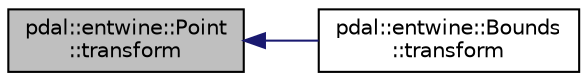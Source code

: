 digraph "pdal::entwine::Point::transform"
{
  edge [fontname="Helvetica",fontsize="10",labelfontname="Helvetica",labelfontsize="10"];
  node [fontname="Helvetica",fontsize="10",shape=record];
  rankdir="LR";
  Node1 [label="pdal::entwine::Point\l::transform",height=0.2,width=0.4,color="black", fillcolor="grey75", style="filled", fontcolor="black"];
  Node1 -> Node2 [dir="back",color="midnightblue",fontsize="10",style="solid",fontname="Helvetica"];
  Node2 [label="pdal::entwine::Bounds\l::transform",height=0.2,width=0.4,color="black", fillcolor="white", style="filled",URL="$classpdal_1_1entwine_1_1Bounds.html#a532762018bb9dfd513fc0c4dab7909af"];
}
